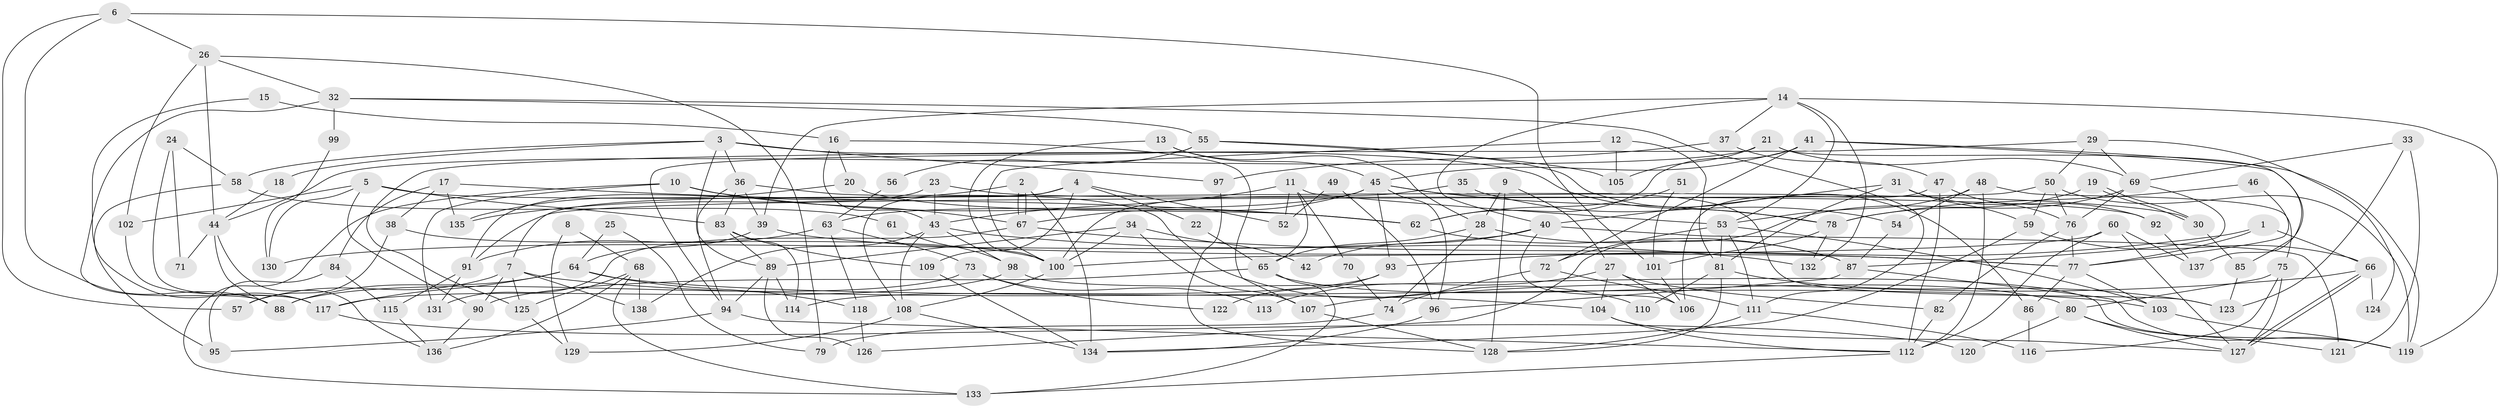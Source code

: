 // coarse degree distribution, {3: 0.12087912087912088, 5: 0.14285714285714285, 6: 0.14285714285714285, 7: 0.10989010989010989, 2: 0.16483516483516483, 10: 0.01098901098901099, 4: 0.18681318681318682, 8: 0.0989010989010989, 9: 0.02197802197802198}
// Generated by graph-tools (version 1.1) at 2025/41/03/06/25 10:41:58]
// undirected, 138 vertices, 276 edges
graph export_dot {
graph [start="1"]
  node [color=gray90,style=filled];
  1;
  2;
  3;
  4;
  5;
  6;
  7;
  8;
  9;
  10;
  11;
  12;
  13;
  14;
  15;
  16;
  17;
  18;
  19;
  20;
  21;
  22;
  23;
  24;
  25;
  26;
  27;
  28;
  29;
  30;
  31;
  32;
  33;
  34;
  35;
  36;
  37;
  38;
  39;
  40;
  41;
  42;
  43;
  44;
  45;
  46;
  47;
  48;
  49;
  50;
  51;
  52;
  53;
  54;
  55;
  56;
  57;
  58;
  59;
  60;
  61;
  62;
  63;
  64;
  65;
  66;
  67;
  68;
  69;
  70;
  71;
  72;
  73;
  74;
  75;
  76;
  77;
  78;
  79;
  80;
  81;
  82;
  83;
  84;
  85;
  86;
  87;
  88;
  89;
  90;
  91;
  92;
  93;
  94;
  95;
  96;
  97;
  98;
  99;
  100;
  101;
  102;
  103;
  104;
  105;
  106;
  107;
  108;
  109;
  110;
  111;
  112;
  113;
  114;
  115;
  116;
  117;
  118;
  119;
  120;
  121;
  122;
  123;
  124;
  125;
  126;
  127;
  128;
  129;
  130;
  131;
  132;
  133;
  134;
  135;
  136;
  137;
  138;
  1 -- 93;
  1 -- 66;
  1 -- 77;
  2 -- 134;
  2 -- 67;
  2 -- 67;
  2 -- 135;
  3 -- 36;
  3 -- 78;
  3 -- 18;
  3 -- 58;
  3 -- 89;
  3 -- 97;
  4 -- 7;
  4 -- 109;
  4 -- 22;
  4 -- 52;
  4 -- 108;
  5 -- 30;
  5 -- 90;
  5 -- 83;
  5 -- 102;
  5 -- 130;
  6 -- 88;
  6 -- 101;
  6 -- 26;
  6 -- 57;
  7 -- 90;
  7 -- 103;
  7 -- 57;
  7 -- 125;
  7 -- 138;
  8 -- 68;
  8 -- 129;
  9 -- 27;
  9 -- 128;
  9 -- 28;
  10 -- 62;
  10 -- 67;
  10 -- 131;
  10 -- 133;
  11 -- 43;
  11 -- 53;
  11 -- 52;
  11 -- 65;
  11 -- 70;
  12 -- 100;
  12 -- 81;
  12 -- 105;
  13 -- 100;
  13 -- 28;
  13 -- 45;
  14 -- 53;
  14 -- 39;
  14 -- 37;
  14 -- 40;
  14 -- 119;
  14 -- 132;
  15 -- 16;
  15 -- 117;
  16 -- 43;
  16 -- 20;
  16 -- 107;
  17 -- 62;
  17 -- 38;
  17 -- 84;
  17 -- 135;
  18 -- 44;
  19 -- 30;
  19 -- 30;
  19 -- 126;
  20 -- 62;
  20 -- 135;
  21 -- 105;
  21 -- 44;
  21 -- 69;
  21 -- 85;
  22 -- 65;
  23 -- 91;
  23 -- 43;
  23 -- 92;
  24 -- 58;
  24 -- 117;
  24 -- 71;
  25 -- 64;
  25 -- 79;
  26 -- 102;
  26 -- 32;
  26 -- 44;
  26 -- 79;
  27 -- 82;
  27 -- 106;
  27 -- 104;
  27 -- 113;
  28 -- 87;
  28 -- 65;
  28 -- 74;
  29 -- 69;
  29 -- 50;
  29 -- 124;
  29 -- 125;
  30 -- 85;
  31 -- 92;
  31 -- 59;
  31 -- 40;
  31 -- 81;
  32 -- 111;
  32 -- 55;
  32 -- 88;
  32 -- 99;
  33 -- 69;
  33 -- 123;
  33 -- 121;
  34 -- 100;
  34 -- 107;
  34 -- 42;
  34 -- 89;
  35 -- 100;
  35 -- 54;
  36 -- 83;
  36 -- 94;
  36 -- 39;
  36 -- 110;
  37 -- 97;
  37 -- 47;
  38 -- 57;
  38 -- 100;
  39 -- 77;
  39 -- 64;
  40 -- 42;
  40 -- 106;
  40 -- 121;
  40 -- 130;
  41 -- 119;
  41 -- 45;
  41 -- 62;
  41 -- 72;
  41 -- 137;
  43 -- 138;
  43 -- 132;
  43 -- 98;
  43 -- 108;
  44 -- 88;
  44 -- 71;
  44 -- 136;
  45 -- 67;
  45 -- 63;
  45 -- 78;
  45 -- 93;
  45 -- 96;
  45 -- 123;
  46 -- 77;
  46 -- 78;
  47 -- 112;
  47 -- 76;
  47 -- 106;
  48 -- 112;
  48 -- 75;
  48 -- 53;
  48 -- 54;
  49 -- 96;
  49 -- 52;
  50 -- 119;
  50 -- 76;
  50 -- 59;
  50 -- 91;
  51 -- 62;
  51 -- 101;
  53 -- 81;
  53 -- 72;
  53 -- 103;
  53 -- 111;
  54 -- 87;
  55 -- 94;
  55 -- 56;
  55 -- 86;
  55 -- 105;
  56 -- 63;
  58 -- 95;
  58 -- 61;
  59 -- 134;
  59 -- 66;
  60 -- 112;
  60 -- 127;
  60 -- 100;
  60 -- 137;
  61 -- 98;
  62 -- 87;
  63 -- 91;
  63 -- 73;
  63 -- 118;
  64 -- 104;
  64 -- 88;
  64 -- 117;
  64 -- 118;
  65 -- 80;
  65 -- 90;
  65 -- 133;
  66 -- 127;
  66 -- 127;
  66 -- 107;
  66 -- 124;
  67 -- 77;
  67 -- 131;
  68 -- 133;
  68 -- 125;
  68 -- 136;
  68 -- 138;
  69 -- 76;
  69 -- 78;
  69 -- 87;
  70 -- 74;
  72 -- 74;
  72 -- 111;
  73 -- 88;
  73 -- 113;
  73 -- 122;
  74 -- 79;
  75 -- 127;
  75 -- 80;
  75 -- 116;
  76 -- 77;
  76 -- 82;
  77 -- 86;
  77 -- 103;
  78 -- 101;
  78 -- 132;
  80 -- 121;
  80 -- 120;
  80 -- 127;
  81 -- 128;
  81 -- 110;
  81 -- 123;
  82 -- 112;
  83 -- 89;
  83 -- 109;
  83 -- 114;
  84 -- 115;
  84 -- 95;
  85 -- 123;
  86 -- 116;
  87 -- 119;
  87 -- 96;
  89 -- 94;
  89 -- 114;
  89 -- 126;
  90 -- 136;
  91 -- 131;
  91 -- 115;
  92 -- 137;
  93 -- 114;
  93 -- 122;
  94 -- 112;
  94 -- 95;
  96 -- 134;
  97 -- 128;
  98 -- 119;
  98 -- 117;
  99 -- 130;
  100 -- 108;
  101 -- 106;
  102 -- 117;
  103 -- 119;
  104 -- 127;
  104 -- 112;
  107 -- 128;
  108 -- 129;
  108 -- 134;
  109 -- 134;
  111 -- 116;
  111 -- 128;
  112 -- 133;
  115 -- 136;
  117 -- 120;
  118 -- 126;
  125 -- 129;
}
